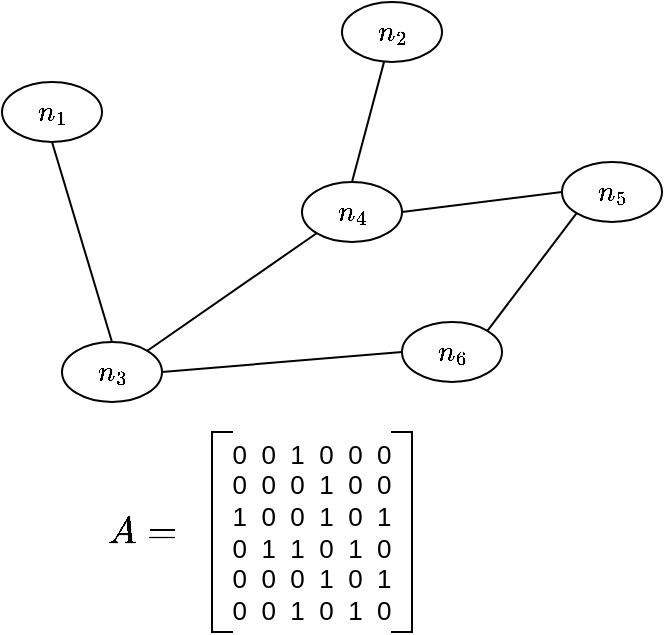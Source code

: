<mxfile version="19.0.3" type="device"><diagram id="CzkxneIb2I745TnnGcjJ" name="Seite-1"><mxGraphModel dx="154" dy="597" grid="1" gridSize="10" guides="1" tooltips="1" connect="1" arrows="1" fold="1" page="1" pageScale="1" pageWidth="827" pageHeight="1169" math="1" shadow="0"><root><mxCell id="0"/><mxCell id="1" parent="0"/><mxCell id="ZK72q-OOCVICoLlhXBr2-1" value="$$n_1$$" style="ellipse;whiteSpace=wrap;html=1;" parent="1" vertex="1"><mxGeometry x="1230" y="60" width="50" height="30" as="geometry"/></mxCell><mxCell id="ZK72q-OOCVICoLlhXBr2-2" value="$$n_2$$" style="ellipse;whiteSpace=wrap;html=1;" parent="1" vertex="1"><mxGeometry x="1400" y="20" width="50" height="30" as="geometry"/></mxCell><mxCell id="ZK72q-OOCVICoLlhXBr2-3" value="$$n_3$$" style="ellipse;whiteSpace=wrap;html=1;" parent="1" vertex="1"><mxGeometry x="1260" y="190" width="50" height="30" as="geometry"/></mxCell><mxCell id="ZK72q-OOCVICoLlhXBr2-4" value="$$n_5$$" style="ellipse;whiteSpace=wrap;html=1;" parent="1" vertex="1"><mxGeometry x="1510" y="100" width="50" height="30" as="geometry"/></mxCell><mxCell id="ZK72q-OOCVICoLlhXBr2-5" value="$$n_4$$" style="ellipse;whiteSpace=wrap;html=1;" parent="1" vertex="1"><mxGeometry x="1380" y="110" width="50" height="30" as="geometry"/></mxCell><mxCell id="ZK72q-OOCVICoLlhXBr2-6" value="$$n_6$$" style="ellipse;whiteSpace=wrap;html=1;" parent="1" vertex="1"><mxGeometry x="1430" y="180" width="50" height="30" as="geometry"/></mxCell><mxCell id="ZK72q-OOCVICoLlhXBr2-9" value="" style="endArrow=none;html=1;rounded=0;entryX=0.5;entryY=1;entryDx=0;entryDy=0;exitX=0.5;exitY=0;exitDx=0;exitDy=0;" parent="1" source="ZK72q-OOCVICoLlhXBr2-3" target="ZK72q-OOCVICoLlhXBr2-1" edge="1"><mxGeometry width="50" height="50" relative="1" as="geometry"><mxPoint x="1180" y="420" as="sourcePoint"/><mxPoint x="1230" y="370" as="targetPoint"/></mxGeometry></mxCell><mxCell id="ZK72q-OOCVICoLlhXBr2-11" value="" style="endArrow=none;html=1;rounded=0;entryX=1;entryY=0.5;entryDx=0;entryDy=0;exitX=0;exitY=0.5;exitDx=0;exitDy=0;" parent="1" source="ZK72q-OOCVICoLlhXBr2-6" target="ZK72q-OOCVICoLlhXBr2-3" edge="1"><mxGeometry width="50" height="50" relative="1" as="geometry"><mxPoint x="1180" y="420" as="sourcePoint"/><mxPoint x="1230" y="370" as="targetPoint"/></mxGeometry></mxCell><mxCell id="ZK72q-OOCVICoLlhXBr2-12" value="" style="endArrow=none;html=1;rounded=0;entryX=1;entryY=0;entryDx=0;entryDy=0;exitX=0;exitY=1;exitDx=0;exitDy=0;" parent="1" source="ZK72q-OOCVICoLlhXBr2-5" target="ZK72q-OOCVICoLlhXBr2-3" edge="1"><mxGeometry width="50" height="50" relative="1" as="geometry"><mxPoint x="1180" y="420" as="sourcePoint"/><mxPoint x="1230" y="370" as="targetPoint"/></mxGeometry></mxCell><mxCell id="ZK72q-OOCVICoLlhXBr2-13" value="" style="endArrow=none;html=1;rounded=0;entryX=1;entryY=0.5;entryDx=0;entryDy=0;exitX=0;exitY=0.5;exitDx=0;exitDy=0;" parent="1" source="ZK72q-OOCVICoLlhXBr2-4" target="ZK72q-OOCVICoLlhXBr2-5" edge="1"><mxGeometry width="50" height="50" relative="1" as="geometry"><mxPoint x="1180" y="420" as="sourcePoint"/><mxPoint x="1230" y="370" as="targetPoint"/></mxGeometry></mxCell><mxCell id="ZK72q-OOCVICoLlhXBr2-14" value="" style="endArrow=none;html=1;rounded=0;entryX=1;entryY=0;entryDx=0;entryDy=0;exitX=0;exitY=1;exitDx=0;exitDy=0;" parent="1" source="ZK72q-OOCVICoLlhXBr2-4" target="ZK72q-OOCVICoLlhXBr2-6" edge="1"><mxGeometry width="50" height="50" relative="1" as="geometry"><mxPoint x="1180" y="420" as="sourcePoint"/><mxPoint x="1230" y="370" as="targetPoint"/></mxGeometry></mxCell><mxCell id="ZK72q-OOCVICoLlhXBr2-15" value="" style="endArrow=none;html=1;rounded=0;entryX=0.5;entryY=0;entryDx=0;entryDy=0;" parent="1" source="ZK72q-OOCVICoLlhXBr2-2" target="ZK72q-OOCVICoLlhXBr2-5" edge="1"><mxGeometry width="50" height="50" relative="1" as="geometry"><mxPoint x="1180" y="420" as="sourcePoint"/><mxPoint x="1230" y="370" as="targetPoint"/></mxGeometry></mxCell><mxCell id="ZK72q-OOCVICoLlhXBr2-19" value="" style="shape=partialRectangle;whiteSpace=wrap;html=1;bottom=1;right=1;left=1;top=0;fillColor=none;routingCenterX=-0.5;fontColor=#000000;strokeColor=#000000;rotation=90;" parent="1" vertex="1"><mxGeometry x="1290" y="280" width="100" height="10" as="geometry"/></mxCell><mxCell id="ZK72q-OOCVICoLlhXBr2-20" value="&lt;font style=&quot;font-size: 13px;&quot;&gt;0&amp;nbsp; 0&amp;nbsp; 1&amp;nbsp; 0&amp;nbsp; 0&amp;nbsp; 0&lt;br&gt;0&amp;nbsp; 0&amp;nbsp; 0&amp;nbsp; 1&amp;nbsp; 0&amp;nbsp; 0&lt;br&gt;1&amp;nbsp; 0&amp;nbsp; 0&amp;nbsp; 1&amp;nbsp; 0&amp;nbsp; 1&lt;br&gt;0&amp;nbsp; 1&amp;nbsp; 1&amp;nbsp; 0&amp;nbsp; 1&amp;nbsp; 0&lt;br&gt;0&amp;nbsp; 0&amp;nbsp; 0&amp;nbsp; 1&amp;nbsp; 0&amp;nbsp; 1&lt;br&gt;0&amp;nbsp; 0&amp;nbsp; 1&amp;nbsp; 0&amp;nbsp; 1&amp;nbsp; 0&lt;/font&gt;" style="text;html=1;strokeColor=none;fillColor=none;align=center;verticalAlign=middle;whiteSpace=wrap;rounded=0;fontColor=#000000;" parent="1" vertex="1"><mxGeometry x="1340" y="270" width="90" height="30" as="geometry"/></mxCell><mxCell id="ZK72q-OOCVICoLlhXBr2-21" value="" style="shape=partialRectangle;whiteSpace=wrap;html=1;bottom=1;right=1;left=1;top=0;fillColor=none;routingCenterX=-0.5;fontColor=#000000;strokeColor=#000000;rotation=-90;" parent="1" vertex="1"><mxGeometry x="1380" y="280" width="100" height="10" as="geometry"/></mxCell><mxCell id="ZK72q-OOCVICoLlhXBr2-22" value="$$A=$$" style="text;html=1;strokeColor=none;fillColor=none;align=center;verticalAlign=middle;whiteSpace=wrap;rounded=0;fontSize=16;fontColor=#000000;" parent="1" vertex="1"><mxGeometry x="1270" y="270" width="60" height="30" as="geometry"/></mxCell></root></mxGraphModel></diagram></mxfile>